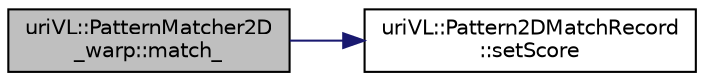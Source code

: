 digraph "uriVL::PatternMatcher2D_warp::match_"
{
  edge [fontname="Helvetica",fontsize="10",labelfontname="Helvetica",labelfontsize="10"];
  node [fontname="Helvetica",fontsize="10",shape=record];
  rankdir="LR";
  Node1 [label="uriVL::PatternMatcher2D\l_warp::match_",height=0.2,width=0.4,color="black", fillcolor="grey75", style="filled", fontcolor="black"];
  Node1 -> Node2 [color="midnightblue",fontsize="10",style="solid",fontname="Helvetica"];
  Node2 [label="uriVL::Pattern2DMatchRecord\l::setScore",height=0.2,width=0.4,color="black", fillcolor="white", style="filled",URL="$classuriVL_1_1Pattern2DMatchRecord.html#a0ccf42136aa9bff68077d6fbbe38a263",tooltip="Sets the score. "];
}
